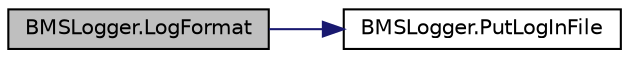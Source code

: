 digraph "BMSLogger.LogFormat"
{
 // LATEX_PDF_SIZE
  edge [fontname="Helvetica",fontsize="10",labelfontname="Helvetica",labelfontsize="10"];
  node [fontname="Helvetica",fontsize="10",shape=record];
  rankdir="LR";
  Node13 [label="BMSLogger.LogFormat",height=0.2,width=0.4,color="black", fillcolor="grey75", style="filled", fontcolor="black",tooltip=" "];
  Node13 -> Node14 [color="midnightblue",fontsize="10",style="solid",fontname="Helvetica"];
  Node14 [label="BMSLogger.PutLogInFile",height=0.2,width=0.4,color="black", fillcolor="white", style="filled",URL="$class_b_m_s_logger.html#a35d256ba794d85ee97106e0c657ce280",tooltip=" "];
}
